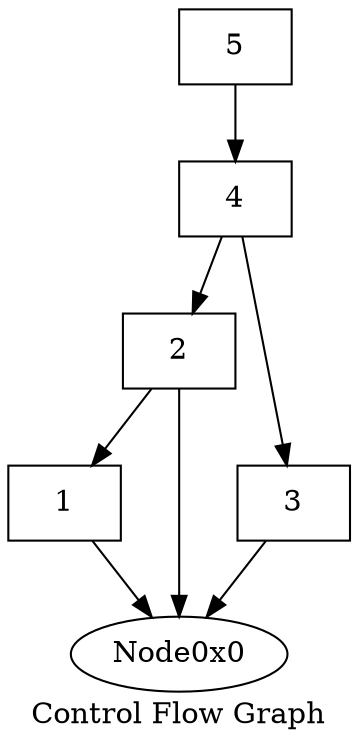 digraph "Control Flow Graph" {
    label="Control Flow Graph"

    Node0x1 [shape=record,label="{1}"];
    Node0x1 -> Node0x0
    Node0x2 [shape=record,label="{2}"];
    Node0x2 -> Node0x1
    Node0x2 -> Node0x0
    Node0x3 [shape=record,label="{3}"];
    Node0x3 -> Node0x0
    Node0x4 [shape=record,label="{4}"];
    Node0x4 -> Node0x3
    Node0x4 -> Node0x2
    Node0x5 [shape=record,label="{5}"];
    Node0x5 -> Node0x4
}
